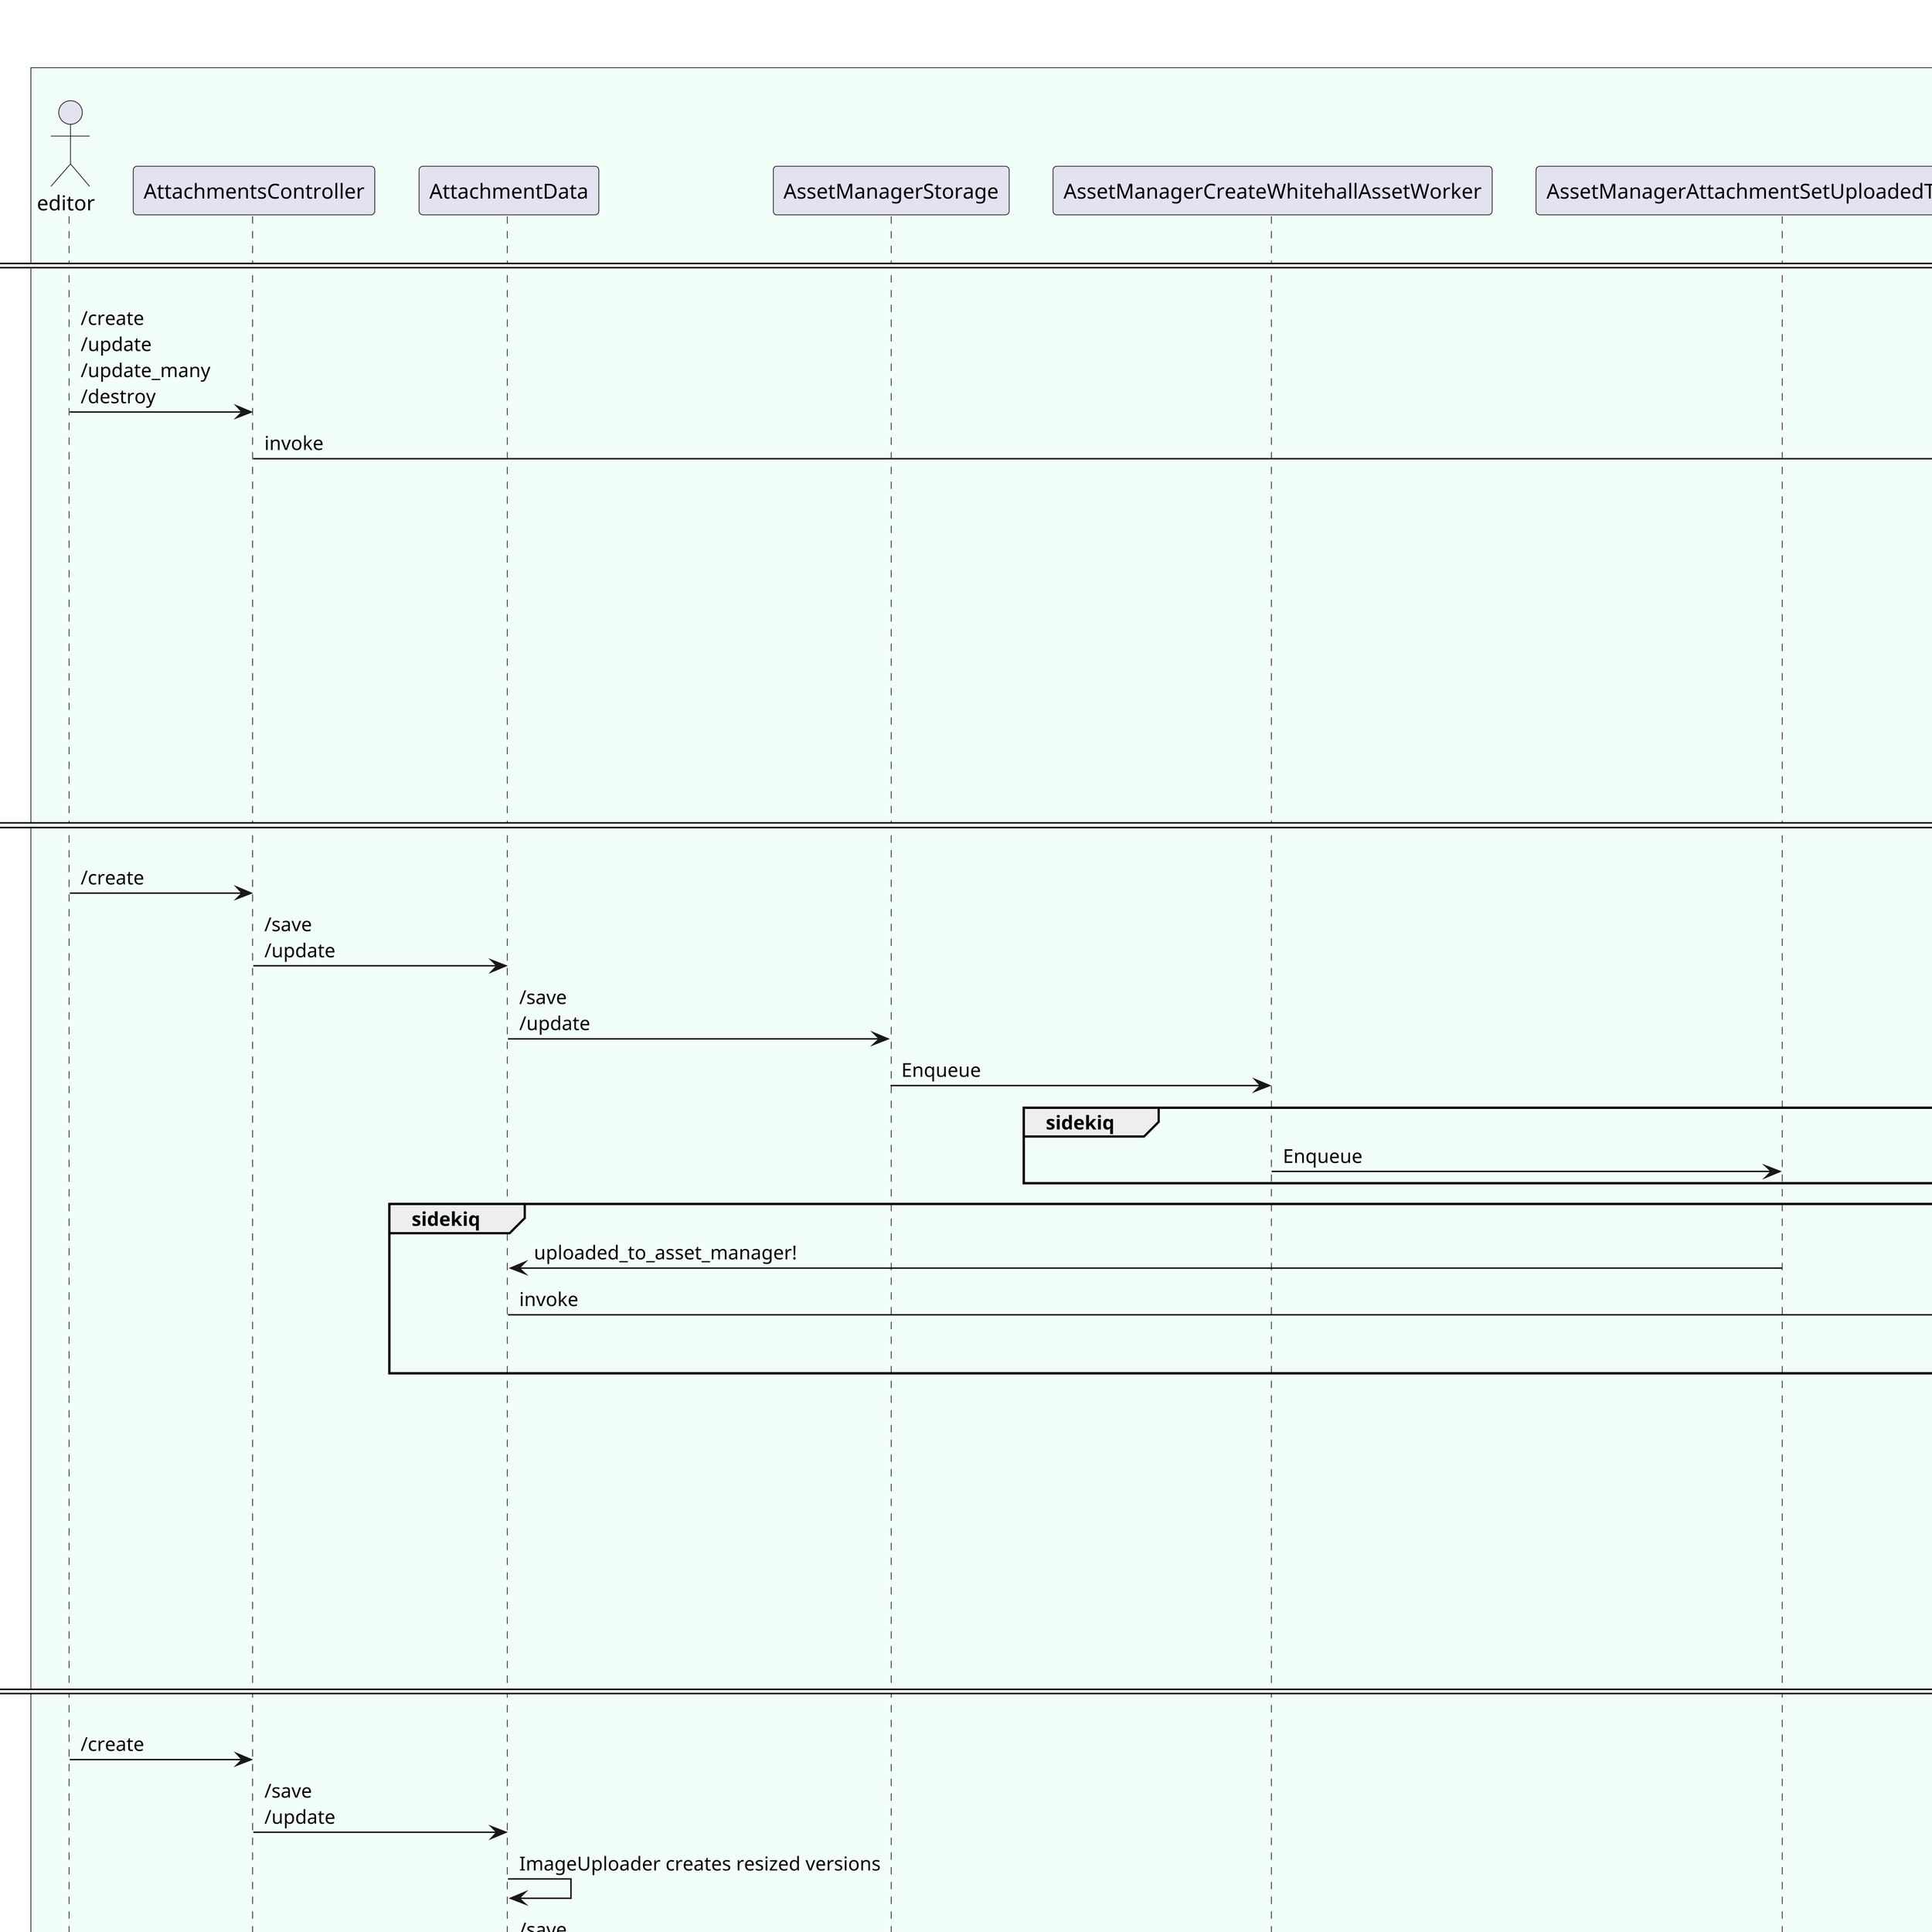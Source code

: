 @startuml

skinparam dpi 300
title Things that affect the status of an Asset in Asset Manager
skinparam BoxPadding 20
skinparam ParticipantPadding 10
hide unlinked

box "Whitehall" #f2fef8
actor editor
participant AttachmentsController
participant AttachmentData
participant AssetManagerStorage
participant AssetManagerCreateWhitehallAssetWorker
participant AssetManagerAttachmentSetUploadedToWorker
participant "ServiceListeners::AttachmentUpdater"
participant EditionUnpublishingController
participant EditionWorkflowController
participant EditionServiceCoordinator
participant AttachmentRedirectUrlUpdater
participant AssetManagerAttachmentRedirectUrlUpdateWorker
end box

box "AssetManagerAttachmentMetadataWorker" #f2fef8
participant AssetManagerAttachmentMetadataWorker
participant AttachmentUpdater
end box

box "Asset Manager" #f2f8fe
participant AssetController
end box

== Controller invokes AttachmentUpdater directly ==

editor -> AttachmentsController: /create\n/update\n/update_many\n/destroy
AttachmentsController -> "ServiceListeners::AttachmentUpdater": invoke
"ServiceListeners::AttachmentUpdater" -> AssetManagerAttachmentMetadataWorker: Enqueue
group sidekiq
    AssetManagerAttachmentMetadataWorker -> AttachmentUpdater: update asset
    AttachmentUpdater -> AssetController : update the state of Asset\n:access_limited\n:draft\n:parent_document_url\n:redirect_url\n:replacement_legacy_url_path
end group

== CarrierWave invokes AttachmentUpdater whenever a file-attachment is uploaded ==

editor -> AttachmentsController: /create
AttachmentsController -> AttachmentData: /save\n/update
AttachmentData -> AssetManagerStorage: /save\n/update
AssetManagerStorage -> AssetManagerCreateWhitehallAssetWorker: Enqueue
group sidekiq
    AssetManagerCreateWhitehallAssetWorker -> AssetManagerAttachmentSetUploadedToWorker: Enqueue
end group
group sidekiq
    AssetManagerAttachmentSetUploadedToWorker -> AttachmentData : uploaded_to_asset_manager!
    AttachmentData -> "ServiceListeners::AttachmentUpdater": invoke
    "ServiceListeners::AttachmentUpdater" -> AssetManagerAttachmentMetadataWorker: Enqueue
end group
group sidekiq
    AssetManagerAttachmentMetadataWorker -> AttachmentUpdater: update asset
    AttachmentUpdater -> AssetController : update the state of Asset\n:access_limited\n:draft\n:parent_document_url\n:redirect_url\n:replacement_legacy_url_path
end group

== CarrierWave invokes AttachmentUpdater 7 times when an image is uploaded ==

editor -> AttachmentsController: /create
AttachmentsController -> AttachmentData: /save\n/update
AttachmentData -> AttachmentData: ImageUploader creates resized versions
AttachmentData -> AssetManagerStorage: /save\n/update
AssetManagerStorage -> AssetManagerCreateWhitehallAssetWorker: Enqueue 7 times
group for each image version
    group sidekiq
        AssetManagerCreateWhitehallAssetWorker -> AssetManagerAttachmentSetUploadedToWorker: Enqueue
    end group
    group sidekiq
        AssetManagerAttachmentSetUploadedToWorker -> AttachmentData : uploaded_to_asset_manager!
        AttachmentData -> "ServiceListeners::AttachmentUpdater": invoke
        "ServiceListeners::AttachmentUpdater" -> AssetManagerAttachmentMetadataWorker: Enqueue
    end group
    group sidekiq
        AssetManagerAttachmentMetadataWorker -> AttachmentUpdater: update asset
        AttachmentUpdater -> AssetController : update the state of Asset\n:access_limited\n:draft\n:parent_document_url\n:redirect_url\n:replacement_legacy_url_path
    end group
end group

== Edition workflow for publishing and unpublishing causing Assets to change state ==

editor -> EditionWorkflowController : /publish\n/force_publish\n/unwithdraw\n/unpublish
EditionWorkflowController -> EditionServiceCoordinator: publish\nforce_publish\nunwithdraw\nunpublish
editor -> EditionUnpublishingController : /unpublish
EditionUnpublishingController -> EditionServiceCoordinator: unpublish
EditionServiceCoordinator -> AttachmentRedirectUrlUpdater: "*any_event*"\npublish\nforce_publish\nunwithdraw\nunpublish
AttachmentRedirectUrlUpdater -> AssetManagerAttachmentRedirectUrlUpdateWorker: Enqueue

group sidekiq
    AssetManagerAttachmentRedirectUrlUpdateWorker -> AttachmentUpdater: update asset
    AttachmentUpdater -> AssetController : update the state of Asset\n:access_limited\n:draft\n:parent_document_url\n:redirect_url\n:replacement_legacy_url_path
end group

@enduml